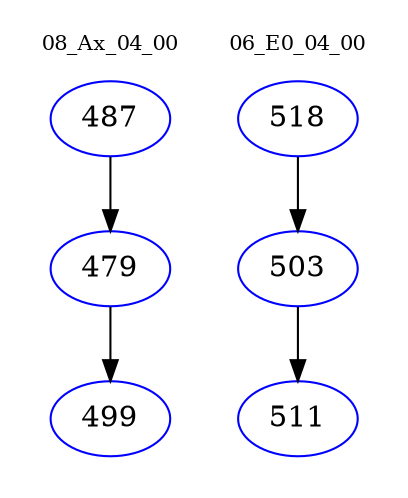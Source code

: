 digraph{
subgraph cluster_0 {
color = white
label = "08_Ax_04_00";
fontsize=10;
T0_487 [label="487", color="blue"]
T0_487 -> T0_479 [color="black"]
T0_479 [label="479", color="blue"]
T0_479 -> T0_499 [color="black"]
T0_499 [label="499", color="blue"]
}
subgraph cluster_1 {
color = white
label = "06_E0_04_00";
fontsize=10;
T1_518 [label="518", color="blue"]
T1_518 -> T1_503 [color="black"]
T1_503 [label="503", color="blue"]
T1_503 -> T1_511 [color="black"]
T1_511 [label="511", color="blue"]
}
}
